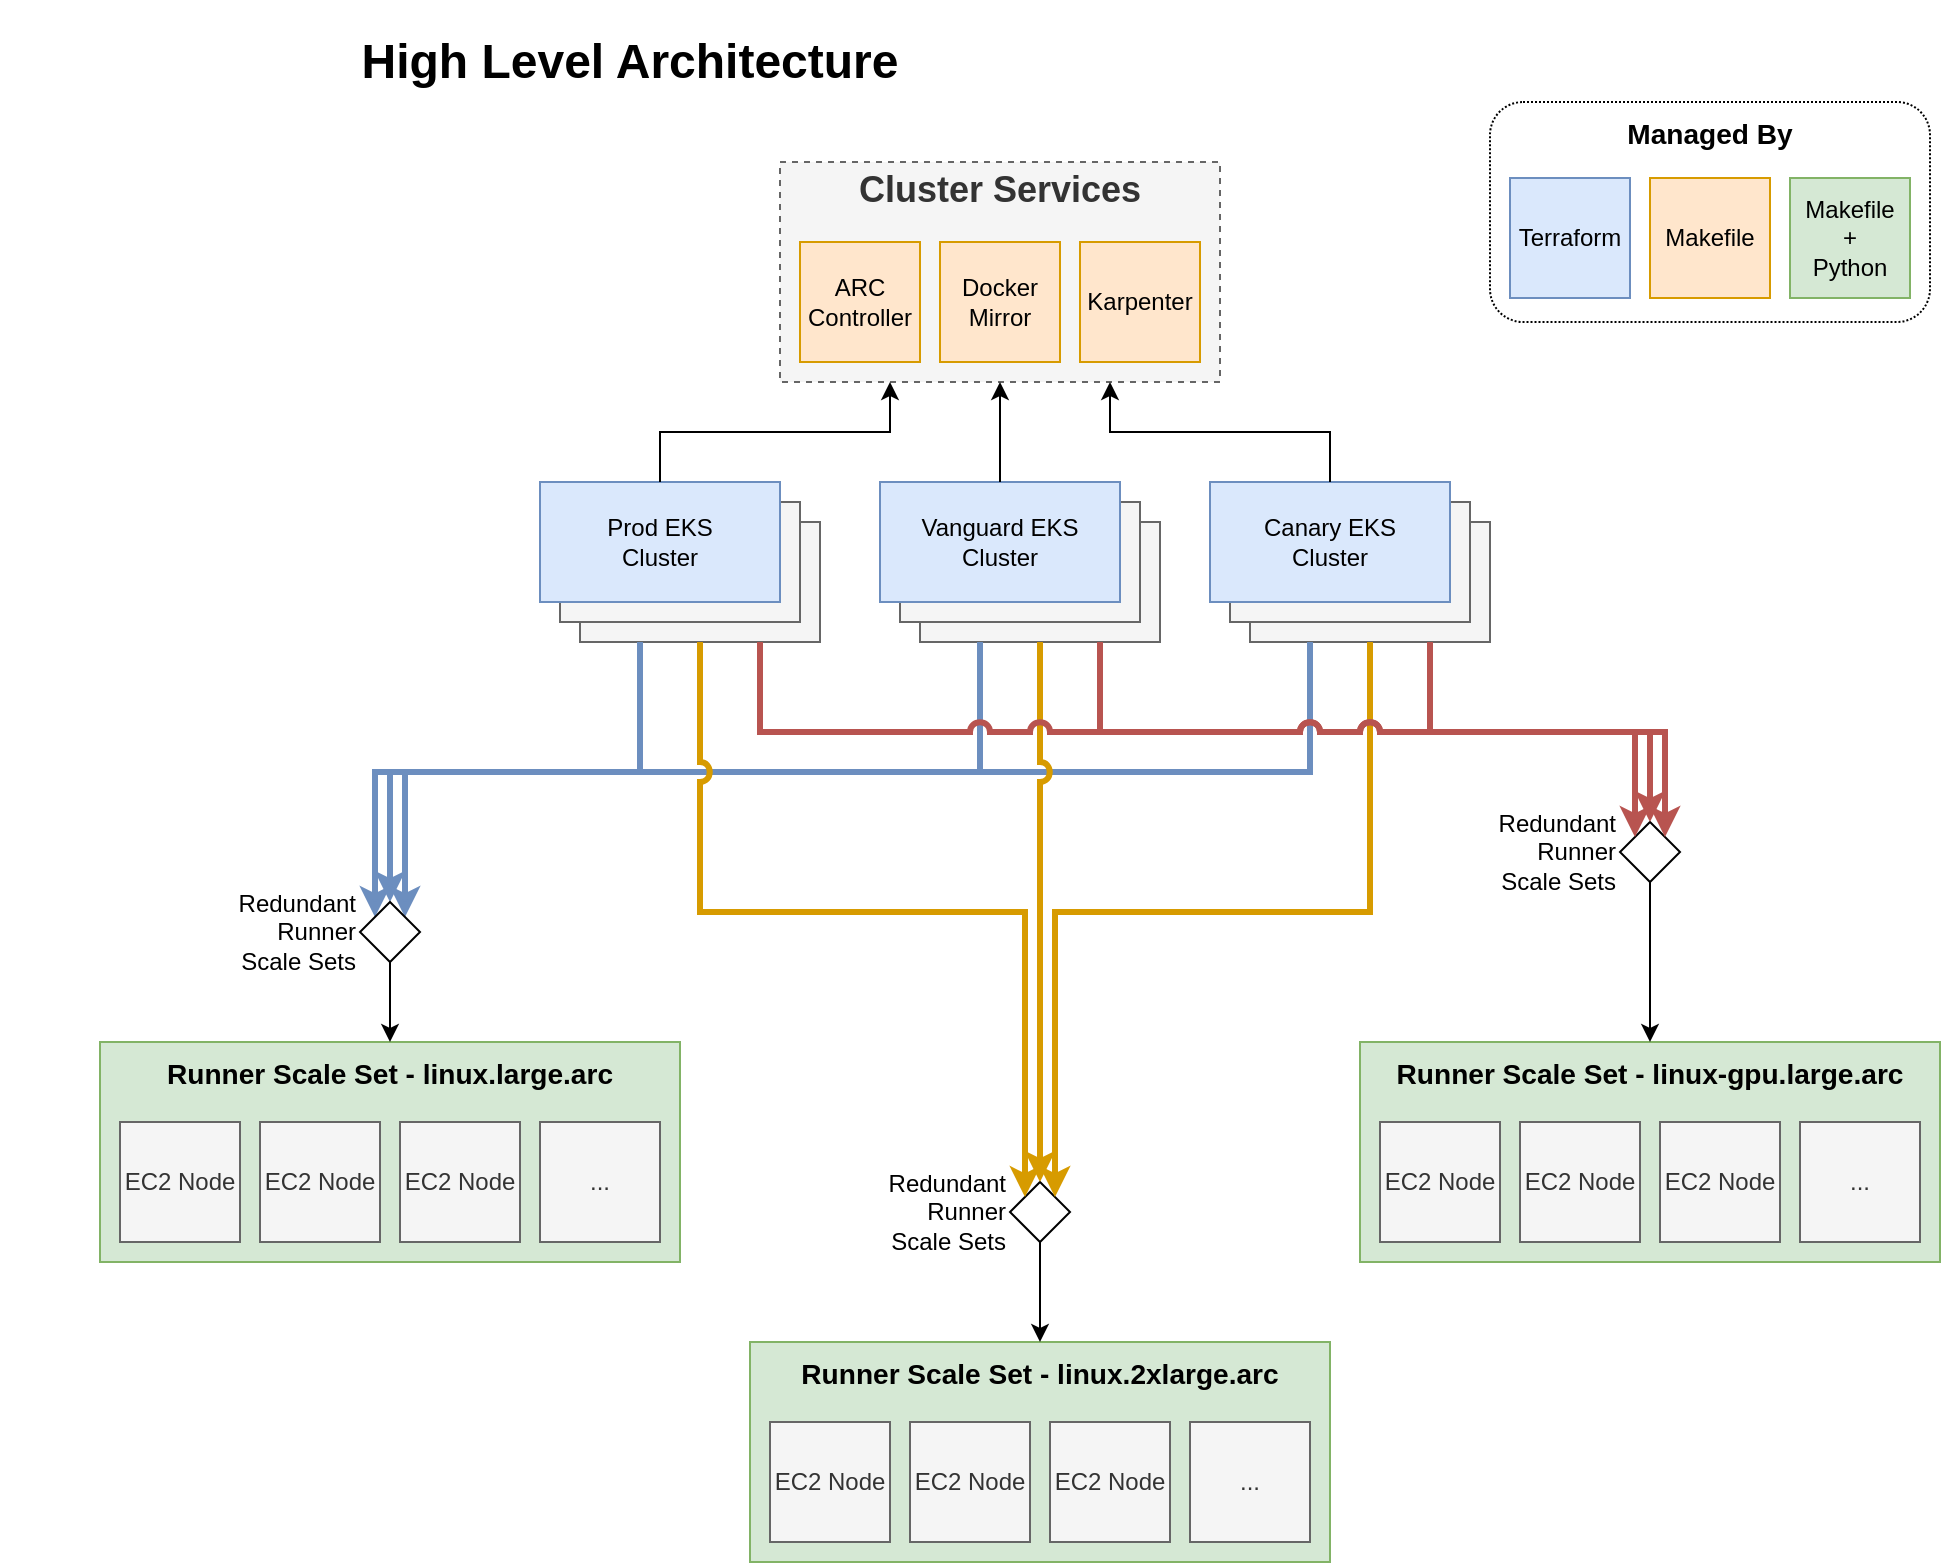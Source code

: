 <mxfile version="23.1.5" type="device">
  <diagram name="Page-1" id="QvJcXeYyZVyTKzAaS5wC">
    <mxGraphModel dx="1964" dy="911" grid="1" gridSize="10" guides="1" tooltips="1" connect="1" arrows="1" fold="1" page="1" pageScale="1" pageWidth="850" pageHeight="1100" math="0" shadow="0">
      <root>
        <mxCell id="0" />
        <mxCell id="1" parent="0" />
        <mxCell id="mQHA8sK5CHskG1n3oG6v-9" value="" style="group;rounded=0;" vertex="1" connectable="0" parent="1">
          <mxGeometry x="310" y="270" width="140" height="80" as="geometry" />
        </mxCell>
        <mxCell id="mQHA8sK5CHskG1n3oG6v-8" value="" style="rounded=0;whiteSpace=wrap;html=1;fillColor=#f5f5f5;fontColor=#333333;strokeColor=#666666;" vertex="1" parent="mQHA8sK5CHskG1n3oG6v-9">
          <mxGeometry x="20" y="20" width="120" height="60" as="geometry" />
        </mxCell>
        <mxCell id="mQHA8sK5CHskG1n3oG6v-7" value="" style="rounded=0;whiteSpace=wrap;html=1;fillColor=#f5f5f5;fontColor=#333333;strokeColor=#666666;" vertex="1" parent="mQHA8sK5CHskG1n3oG6v-9">
          <mxGeometry x="10" y="10" width="120" height="60" as="geometry" />
        </mxCell>
        <mxCell id="mQHA8sK5CHskG1n3oG6v-2" value="Vanguard EKS &lt;br&gt;Cluster" style="rounded=0;whiteSpace=wrap;html=1;fillColor=#dae8fc;strokeColor=#6c8ebf;" vertex="1" parent="mQHA8sK5CHskG1n3oG6v-9">
          <mxGeometry width="120" height="60" as="geometry" />
        </mxCell>
        <mxCell id="mQHA8sK5CHskG1n3oG6v-12" value="" style="group;rounded=0;" vertex="1" connectable="0" parent="1">
          <mxGeometry x="140" y="270" width="140" height="80" as="geometry" />
        </mxCell>
        <mxCell id="mQHA8sK5CHskG1n3oG6v-11" value="" style="rounded=0;whiteSpace=wrap;html=1;fillColor=#f5f5f5;fontColor=#333333;strokeColor=#666666;" vertex="1" parent="mQHA8sK5CHskG1n3oG6v-12">
          <mxGeometry x="20" y="20" width="120" height="60" as="geometry" />
        </mxCell>
        <mxCell id="mQHA8sK5CHskG1n3oG6v-10" value="" style="rounded=0;whiteSpace=wrap;html=1;fillColor=#f5f5f5;fontColor=#333333;strokeColor=#666666;" vertex="1" parent="mQHA8sK5CHskG1n3oG6v-12">
          <mxGeometry x="10" y="10" width="120" height="60" as="geometry" />
        </mxCell>
        <mxCell id="mQHA8sK5CHskG1n3oG6v-1" value="Prod EKS &lt;br&gt;Cluster" style="rounded=0;whiteSpace=wrap;html=1;fillColor=#dae8fc;strokeColor=#6c8ebf;" vertex="1" parent="mQHA8sK5CHskG1n3oG6v-12">
          <mxGeometry width="120" height="60" as="geometry" />
        </mxCell>
        <mxCell id="mQHA8sK5CHskG1n3oG6v-13" value="" style="group;rounded=0;" vertex="1" connectable="0" parent="1">
          <mxGeometry x="475" y="270" width="140" height="80" as="geometry" />
        </mxCell>
        <mxCell id="mQHA8sK5CHskG1n3oG6v-5" value="" style="rounded=0;whiteSpace=wrap;html=1;fillColor=#f5f5f5;fontColor=#333333;strokeColor=#666666;" vertex="1" parent="mQHA8sK5CHskG1n3oG6v-13">
          <mxGeometry x="20" y="20" width="120" height="60" as="geometry" />
        </mxCell>
        <mxCell id="mQHA8sK5CHskG1n3oG6v-4" value="" style="rounded=0;whiteSpace=wrap;html=1;fillColor=#f5f5f5;fontColor=#333333;strokeColor=#666666;" vertex="1" parent="mQHA8sK5CHskG1n3oG6v-13">
          <mxGeometry x="10" y="10" width="120" height="60" as="geometry" />
        </mxCell>
        <mxCell id="mQHA8sK5CHskG1n3oG6v-3" value="Canary EKS&lt;br&gt;Cluster" style="rounded=0;whiteSpace=wrap;html=1;fillColor=#dae8fc;strokeColor=#6c8ebf;" vertex="1" parent="mQHA8sK5CHskG1n3oG6v-13">
          <mxGeometry width="120" height="60" as="geometry" />
        </mxCell>
        <mxCell id="mQHA8sK5CHskG1n3oG6v-14" value="" style="group;rounded=0;" vertex="1" connectable="0" parent="1">
          <mxGeometry x="260" y="110" width="220" height="110" as="geometry" />
        </mxCell>
        <mxCell id="mQHA8sK5CHskG1n3oG6v-15" value="&lt;h2&gt;Cluster Services&lt;/h2&gt;" style="rounded=0;whiteSpace=wrap;html=1;dashed=1;spacingTop=-82;fillColor=#f5f5f5;fontColor=#333333;strokeColor=#666666;" vertex="1" parent="mQHA8sK5CHskG1n3oG6v-14">
          <mxGeometry width="220" height="110" as="geometry" />
        </mxCell>
        <mxCell id="mQHA8sK5CHskG1n3oG6v-16" value="ARC Controller" style="rounded=0;whiteSpace=wrap;html=1;fillColor=#ffe6cc;strokeColor=#d79b00;" vertex="1" parent="mQHA8sK5CHskG1n3oG6v-14">
          <mxGeometry x="10" y="40" width="60" height="60" as="geometry" />
        </mxCell>
        <mxCell id="mQHA8sK5CHskG1n3oG6v-17" value="Docker Mirror" style="rounded=0;whiteSpace=wrap;html=1;fillColor=#ffe6cc;strokeColor=#d79b00;" vertex="1" parent="mQHA8sK5CHskG1n3oG6v-14">
          <mxGeometry x="80" y="40" width="60" height="60" as="geometry" />
        </mxCell>
        <mxCell id="mQHA8sK5CHskG1n3oG6v-18" value="Karpenter" style="rounded=0;whiteSpace=wrap;html=1;fillColor=#ffe6cc;strokeColor=#d79b00;" vertex="1" parent="mQHA8sK5CHskG1n3oG6v-14">
          <mxGeometry x="150" y="40" width="60" height="60" as="geometry" />
        </mxCell>
        <mxCell id="mQHA8sK5CHskG1n3oG6v-19" value="" style="group;rounded=0;" vertex="1" connectable="0" parent="1">
          <mxGeometry x="-80" y="550" width="290" height="110" as="geometry" />
        </mxCell>
        <mxCell id="mQHA8sK5CHskG1n3oG6v-20" value="&lt;h3&gt;Runner Scale Set -&amp;nbsp;linux.large.arc&lt;/h3&gt;" style="rounded=0;whiteSpace=wrap;html=1;spacingTop=-79;fillColor=#d5e8d4;strokeColor=#82b366;" vertex="1" parent="mQHA8sK5CHskG1n3oG6v-19">
          <mxGeometry width="290" height="110" as="geometry" />
        </mxCell>
        <mxCell id="mQHA8sK5CHskG1n3oG6v-21" value="EC2 Node" style="rounded=0;whiteSpace=wrap;html=1;fillColor=#f5f5f5;fontColor=#333333;strokeColor=#666666;" vertex="1" parent="mQHA8sK5CHskG1n3oG6v-19">
          <mxGeometry x="10" y="40" width="60" height="60" as="geometry" />
        </mxCell>
        <mxCell id="mQHA8sK5CHskG1n3oG6v-22" value="EC2 Node" style="rounded=0;whiteSpace=wrap;html=1;fillColor=#f5f5f5;fontColor=#333333;strokeColor=#666666;" vertex="1" parent="mQHA8sK5CHskG1n3oG6v-19">
          <mxGeometry x="80" y="40" width="60" height="60" as="geometry" />
        </mxCell>
        <mxCell id="mQHA8sK5CHskG1n3oG6v-23" value="EC2 Node" style="rounded=0;whiteSpace=wrap;html=1;fillColor=#f5f5f5;fontColor=#333333;strokeColor=#666666;" vertex="1" parent="mQHA8sK5CHskG1n3oG6v-19">
          <mxGeometry x="150" y="40" width="60" height="60" as="geometry" />
        </mxCell>
        <mxCell id="mQHA8sK5CHskG1n3oG6v-24" value="..." style="rounded=0;whiteSpace=wrap;html=1;fillColor=#f5f5f5;fontColor=#333333;strokeColor=#666666;" vertex="1" parent="mQHA8sK5CHskG1n3oG6v-19">
          <mxGeometry x="220" y="40" width="60" height="60" as="geometry" />
        </mxCell>
        <mxCell id="mQHA8sK5CHskG1n3oG6v-38" value="" style="group;rounded=0;" vertex="1" connectable="0" parent="1">
          <mxGeometry x="245" y="700" width="290" height="110" as="geometry" />
        </mxCell>
        <mxCell id="mQHA8sK5CHskG1n3oG6v-39" value="&lt;h3&gt;Runner Scale Set -&amp;nbsp;linux.2xlarge.arc&lt;/h3&gt;" style="rounded=0;whiteSpace=wrap;html=1;spacingTop=-79;fillColor=#d5e8d4;strokeColor=#82b366;" vertex="1" parent="mQHA8sK5CHskG1n3oG6v-38">
          <mxGeometry width="290" height="110" as="geometry" />
        </mxCell>
        <mxCell id="mQHA8sK5CHskG1n3oG6v-40" value="EC2 Node" style="rounded=0;whiteSpace=wrap;html=1;fillColor=#f5f5f5;fontColor=#333333;strokeColor=#666666;" vertex="1" parent="mQHA8sK5CHskG1n3oG6v-38">
          <mxGeometry x="10" y="40" width="60" height="60" as="geometry" />
        </mxCell>
        <mxCell id="mQHA8sK5CHskG1n3oG6v-41" value="EC2 Node" style="rounded=0;whiteSpace=wrap;html=1;fillColor=#f5f5f5;fontColor=#333333;strokeColor=#666666;" vertex="1" parent="mQHA8sK5CHskG1n3oG6v-38">
          <mxGeometry x="80" y="40" width="60" height="60" as="geometry" />
        </mxCell>
        <mxCell id="mQHA8sK5CHskG1n3oG6v-42" value="EC2 Node" style="rounded=0;whiteSpace=wrap;html=1;fillColor=#f5f5f5;fontColor=#333333;strokeColor=#666666;" vertex="1" parent="mQHA8sK5CHskG1n3oG6v-38">
          <mxGeometry x="150" y="40" width="60" height="60" as="geometry" />
        </mxCell>
        <mxCell id="mQHA8sK5CHskG1n3oG6v-43" value="..." style="rounded=0;whiteSpace=wrap;html=1;fillColor=#f5f5f5;fontColor=#333333;strokeColor=#666666;" vertex="1" parent="mQHA8sK5CHskG1n3oG6v-38">
          <mxGeometry x="220" y="40" width="60" height="60" as="geometry" />
        </mxCell>
        <mxCell id="mQHA8sK5CHskG1n3oG6v-44" value="" style="group;rounded=0;" vertex="1" connectable="0" parent="1">
          <mxGeometry x="550" y="550" width="290" height="110" as="geometry" />
        </mxCell>
        <mxCell id="mQHA8sK5CHskG1n3oG6v-45" value="&lt;h3&gt;Runner Scale Set -&amp;nbsp;linux-gpu.large.arc&lt;/h3&gt;" style="rounded=0;whiteSpace=wrap;html=1;spacingTop=-79;fillColor=#d5e8d4;strokeColor=#82b366;" vertex="1" parent="mQHA8sK5CHskG1n3oG6v-44">
          <mxGeometry width="290" height="110" as="geometry" />
        </mxCell>
        <mxCell id="mQHA8sK5CHskG1n3oG6v-46" value="EC2 Node" style="rounded=0;whiteSpace=wrap;html=1;fillColor=#f5f5f5;fontColor=#333333;strokeColor=#666666;" vertex="1" parent="mQHA8sK5CHskG1n3oG6v-44">
          <mxGeometry x="10" y="40" width="60" height="60" as="geometry" />
        </mxCell>
        <mxCell id="mQHA8sK5CHskG1n3oG6v-47" value="EC2 Node" style="rounded=0;whiteSpace=wrap;html=1;fillColor=#f5f5f5;fontColor=#333333;strokeColor=#666666;" vertex="1" parent="mQHA8sK5CHskG1n3oG6v-44">
          <mxGeometry x="80" y="40" width="60" height="60" as="geometry" />
        </mxCell>
        <mxCell id="mQHA8sK5CHskG1n3oG6v-48" value="EC2 Node" style="rounded=0;whiteSpace=wrap;html=1;fillColor=#f5f5f5;fontColor=#333333;strokeColor=#666666;" vertex="1" parent="mQHA8sK5CHskG1n3oG6v-44">
          <mxGeometry x="150" y="40" width="60" height="60" as="geometry" />
        </mxCell>
        <mxCell id="mQHA8sK5CHskG1n3oG6v-49" value="..." style="rounded=0;whiteSpace=wrap;html=1;fillColor=#f5f5f5;fontColor=#333333;strokeColor=#666666;" vertex="1" parent="mQHA8sK5CHskG1n3oG6v-44">
          <mxGeometry x="220" y="40" width="60" height="60" as="geometry" />
        </mxCell>
        <mxCell id="mQHA8sK5CHskG1n3oG6v-53" style="edgeStyle=orthogonalEdgeStyle;rounded=0;orthogonalLoop=1;jettySize=auto;html=1;exitX=0.25;exitY=1;exitDx=0;exitDy=0;entryX=0;entryY=0;entryDx=0;entryDy=0;jumpStyle=arc;fillColor=#dae8fc;strokeColor=#6c8ebf;strokeWidth=3;gradientColor=#7ea6e0;" edge="1" parent="1" source="mQHA8sK5CHskG1n3oG6v-11" target="mQHA8sK5CHskG1n3oG6v-60">
          <mxGeometry relative="1" as="geometry">
            <mxPoint x="45" y="400" as="targetPoint" />
          </mxGeometry>
        </mxCell>
        <mxCell id="mQHA8sK5CHskG1n3oG6v-54" style="edgeStyle=orthogonalEdgeStyle;rounded=0;orthogonalLoop=1;jettySize=auto;html=1;exitX=0.25;exitY=1;exitDx=0;exitDy=0;entryX=0.5;entryY=0;entryDx=0;entryDy=0;jumpStyle=arc;fillColor=#dae8fc;strokeColor=#6c8ebf;strokeWidth=3;gradientColor=#7ea6e0;" edge="1" parent="1" source="mQHA8sK5CHskG1n3oG6v-8" target="mQHA8sK5CHskG1n3oG6v-60">
          <mxGeometry relative="1" as="geometry">
            <mxPoint x="65" y="400" as="targetPoint" />
          </mxGeometry>
        </mxCell>
        <mxCell id="mQHA8sK5CHskG1n3oG6v-55" style="edgeStyle=orthogonalEdgeStyle;rounded=0;orthogonalLoop=1;jettySize=auto;html=1;exitX=0.25;exitY=1;exitDx=0;exitDy=0;jumpStyle=arc;entryX=1;entryY=0;entryDx=0;entryDy=0;fillColor=#dae8fc;strokeColor=#6c8ebf;strokeWidth=3;gradientColor=#7ea6e0;" edge="1" parent="1" source="mQHA8sK5CHskG1n3oG6v-5" target="mQHA8sK5CHskG1n3oG6v-60">
          <mxGeometry relative="1" as="geometry">
            <mxPoint x="85" y="400" as="targetPoint" />
          </mxGeometry>
        </mxCell>
        <mxCell id="mQHA8sK5CHskG1n3oG6v-61" style="edgeStyle=orthogonalEdgeStyle;rounded=0;orthogonalLoop=1;jettySize=auto;html=1;exitX=0.5;exitY=1;exitDx=0;exitDy=0;entryX=0.5;entryY=0;entryDx=0;entryDy=0;" edge="1" parent="1" source="mQHA8sK5CHskG1n3oG6v-60" target="mQHA8sK5CHskG1n3oG6v-20">
          <mxGeometry relative="1" as="geometry" />
        </mxCell>
        <mxCell id="mQHA8sK5CHskG1n3oG6v-60" value="Redundant Runner Scale Sets" style="rhombus;whiteSpace=wrap;html=1;labelPosition=left;verticalLabelPosition=middle;align=right;verticalAlign=middle;" vertex="1" parent="1">
          <mxGeometry x="50" y="480" width="30" height="30" as="geometry" />
        </mxCell>
        <mxCell id="mQHA8sK5CHskG1n3oG6v-62" style="edgeStyle=orthogonalEdgeStyle;rounded=0;orthogonalLoop=1;jettySize=auto;html=1;exitX=0.5;exitY=1;exitDx=0;exitDy=0;entryX=0.5;entryY=0;entryDx=0;entryDy=0;" edge="1" parent="1" source="mQHA8sK5CHskG1n3oG6v-63" target="mQHA8sK5CHskG1n3oG6v-39">
          <mxGeometry relative="1" as="geometry">
            <mxPoint x="380" y="650" as="targetPoint" />
          </mxGeometry>
        </mxCell>
        <mxCell id="mQHA8sK5CHskG1n3oG6v-63" value="Redundant Runner Scale Sets" style="rhombus;whiteSpace=wrap;html=1;labelPosition=left;verticalLabelPosition=middle;align=right;verticalAlign=middle;" vertex="1" parent="1">
          <mxGeometry x="375" y="620" width="30" height="30" as="geometry" />
        </mxCell>
        <mxCell id="mQHA8sK5CHskG1n3oG6v-64" style="edgeStyle=orthogonalEdgeStyle;rounded=0;orthogonalLoop=1;jettySize=auto;html=1;exitX=0.5;exitY=1;exitDx=0;exitDy=0;" edge="1" parent="1" source="mQHA8sK5CHskG1n3oG6v-65">
          <mxGeometry relative="1" as="geometry">
            <mxPoint x="695" y="550" as="targetPoint" />
          </mxGeometry>
        </mxCell>
        <mxCell id="mQHA8sK5CHskG1n3oG6v-65" value="Redundant Runner Scale Sets" style="rhombus;whiteSpace=wrap;html=1;labelPosition=left;verticalLabelPosition=middle;align=right;verticalAlign=middle;" vertex="1" parent="1">
          <mxGeometry x="680" y="440" width="30" height="30" as="geometry" />
        </mxCell>
        <mxCell id="mQHA8sK5CHskG1n3oG6v-66" style="edgeStyle=orthogonalEdgeStyle;rounded=0;orthogonalLoop=1;jettySize=auto;html=1;exitX=0.5;exitY=1;exitDx=0;exitDy=0;entryX=0;entryY=0;entryDx=0;entryDy=0;jumpStyle=arc;fillColor=#ffcd28;strokeColor=#d79b00;strokeWidth=3;gradientColor=#ffa500;" edge="1" parent="1" source="mQHA8sK5CHskG1n3oG6v-11" target="mQHA8sK5CHskG1n3oG6v-63">
          <mxGeometry relative="1" as="geometry" />
        </mxCell>
        <mxCell id="mQHA8sK5CHskG1n3oG6v-67" style="edgeStyle=orthogonalEdgeStyle;rounded=0;orthogonalLoop=1;jettySize=auto;html=1;exitX=0.5;exitY=1;exitDx=0;exitDy=0;entryX=0.5;entryY=0;entryDx=0;entryDy=0;jumpStyle=arc;fillColor=#ffcd28;strokeColor=#d79b00;strokeWidth=3;gradientColor=#ffa500;" edge="1" parent="1" source="mQHA8sK5CHskG1n3oG6v-8" target="mQHA8sK5CHskG1n3oG6v-63">
          <mxGeometry relative="1" as="geometry">
            <mxPoint x="400" y="540" as="targetPoint" />
          </mxGeometry>
        </mxCell>
        <mxCell id="mQHA8sK5CHskG1n3oG6v-68" style="edgeStyle=orthogonalEdgeStyle;rounded=0;orthogonalLoop=1;jettySize=auto;html=1;exitX=0.5;exitY=1;exitDx=0;exitDy=0;entryX=1;entryY=0;entryDx=0;entryDy=0;jumpStyle=arc;fillColor=#ffcd28;strokeColor=#d79b00;strokeWidth=3;gradientColor=#ffa500;" edge="1" parent="1" source="mQHA8sK5CHskG1n3oG6v-5" target="mQHA8sK5CHskG1n3oG6v-63">
          <mxGeometry relative="1" as="geometry" />
        </mxCell>
        <mxCell id="mQHA8sK5CHskG1n3oG6v-69" style="edgeStyle=orthogonalEdgeStyle;rounded=0;orthogonalLoop=1;jettySize=auto;html=1;exitX=0.75;exitY=1;exitDx=0;exitDy=0;entryX=0;entryY=0;entryDx=0;entryDy=0;strokeWidth=3;fillColor=#f8cecc;gradientColor=#ea6b66;strokeColor=#b85450;jumpStyle=arc;" edge="1" parent="1" source="mQHA8sK5CHskG1n3oG6v-11" target="mQHA8sK5CHskG1n3oG6v-65">
          <mxGeometry relative="1" as="geometry" />
        </mxCell>
        <mxCell id="mQHA8sK5CHskG1n3oG6v-70" style="edgeStyle=orthogonalEdgeStyle;rounded=0;orthogonalLoop=1;jettySize=auto;html=1;exitX=0.75;exitY=1;exitDx=0;exitDy=0;entryX=0.5;entryY=0;entryDx=0;entryDy=0;strokeWidth=3;fillColor=#f8cecc;gradientColor=#ea6b66;strokeColor=#b85450;jumpStyle=arc;" edge="1" parent="1" source="mQHA8sK5CHskG1n3oG6v-8" target="mQHA8sK5CHskG1n3oG6v-65">
          <mxGeometry relative="1" as="geometry" />
        </mxCell>
        <mxCell id="mQHA8sK5CHskG1n3oG6v-71" style="edgeStyle=orthogonalEdgeStyle;rounded=0;orthogonalLoop=1;jettySize=auto;html=1;exitX=0.75;exitY=1;exitDx=0;exitDy=0;entryX=1;entryY=0;entryDx=0;entryDy=0;strokeWidth=3;fillColor=#f8cecc;gradientColor=#ea6b66;strokeColor=#b85450;jumpStyle=arc;" edge="1" parent="1" source="mQHA8sK5CHskG1n3oG6v-5" target="mQHA8sK5CHskG1n3oG6v-65">
          <mxGeometry relative="1" as="geometry" />
        </mxCell>
        <mxCell id="mQHA8sK5CHskG1n3oG6v-74" style="edgeStyle=orthogonalEdgeStyle;rounded=0;orthogonalLoop=1;jettySize=auto;html=1;exitX=0.5;exitY=0;exitDx=0;exitDy=0;entryX=0.25;entryY=1;entryDx=0;entryDy=0;" edge="1" parent="1" source="mQHA8sK5CHskG1n3oG6v-1" target="mQHA8sK5CHskG1n3oG6v-15">
          <mxGeometry relative="1" as="geometry" />
        </mxCell>
        <mxCell id="mQHA8sK5CHskG1n3oG6v-75" style="edgeStyle=orthogonalEdgeStyle;rounded=0;orthogonalLoop=1;jettySize=auto;html=1;exitX=0.5;exitY=0;exitDx=0;exitDy=0;entryX=0.5;entryY=1;entryDx=0;entryDy=0;" edge="1" parent="1" source="mQHA8sK5CHskG1n3oG6v-2" target="mQHA8sK5CHskG1n3oG6v-15">
          <mxGeometry relative="1" as="geometry" />
        </mxCell>
        <mxCell id="mQHA8sK5CHskG1n3oG6v-76" style="edgeStyle=orthogonalEdgeStyle;rounded=0;orthogonalLoop=1;jettySize=auto;html=1;exitX=0.5;exitY=0;exitDx=0;exitDy=0;entryX=0.75;entryY=1;entryDx=0;entryDy=0;" edge="1" parent="1" source="mQHA8sK5CHskG1n3oG6v-3" target="mQHA8sK5CHskG1n3oG6v-15">
          <mxGeometry relative="1" as="geometry" />
        </mxCell>
        <mxCell id="mQHA8sK5CHskG1n3oG6v-77" value="" style="group" vertex="1" connectable="0" parent="1">
          <mxGeometry x="615" y="80" width="220" height="110" as="geometry" />
        </mxCell>
        <mxCell id="mQHA8sK5CHskG1n3oG6v-78" value="&lt;h3&gt;Managed By&lt;/h3&gt;" style="rounded=1;whiteSpace=wrap;html=1;dashed=1;dashPattern=1 1;spacingTop=-79;" vertex="1" parent="mQHA8sK5CHskG1n3oG6v-77">
          <mxGeometry width="220" height="110" as="geometry" />
        </mxCell>
        <mxCell id="mQHA8sK5CHskG1n3oG6v-79" value="Terraform" style="rounded=0;whiteSpace=wrap;html=1;fillColor=#dae8fc;strokeColor=#6c8ebf;" vertex="1" parent="mQHA8sK5CHskG1n3oG6v-77">
          <mxGeometry x="10" y="38" width="60" height="60" as="geometry" />
        </mxCell>
        <mxCell id="mQHA8sK5CHskG1n3oG6v-80" value="Makefile" style="rounded=0;whiteSpace=wrap;html=1;fillColor=#ffe6cc;strokeColor=#d79b00;" vertex="1" parent="mQHA8sK5CHskG1n3oG6v-77">
          <mxGeometry x="80" y="38" width="60" height="60" as="geometry" />
        </mxCell>
        <mxCell id="mQHA8sK5CHskG1n3oG6v-81" value="Makefile&lt;br&gt;+&lt;br&gt;Python" style="rounded=0;whiteSpace=wrap;html=1;fillColor=#d5e8d4;strokeColor=#82b366;" vertex="1" parent="mQHA8sK5CHskG1n3oG6v-77">
          <mxGeometry x="150" y="38" width="60" height="60" as="geometry" />
        </mxCell>
        <mxCell id="mQHA8sK5CHskG1n3oG6v-83" value="&lt;h1&gt;High Level Architecture&lt;/h1&gt;" style="text;html=1;align=center;verticalAlign=middle;whiteSpace=wrap;rounded=0;" vertex="1" parent="1">
          <mxGeometry x="-130" y="30" width="630" height="60" as="geometry" />
        </mxCell>
      </root>
    </mxGraphModel>
  </diagram>
</mxfile>
